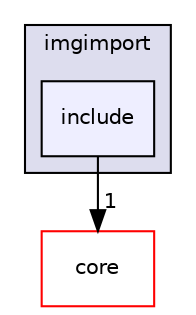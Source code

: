 digraph "modules/imgimport/include" {
  compound=true
  node [ fontsize="10", fontname="Helvetica"];
  edge [ labelfontsize="10", labelfontname="Helvetica"];
  subgraph clusterdir_6dc6743bb3429046f94608191a48a1bd {
    graph [ bgcolor="#ddddee", pencolor="black", label="imgimport" fontname="Helvetica", fontsize="10", URL="dir_6dc6743bb3429046f94608191a48a1bd.html"]
  dir_49f39189b28650d49d403a75abf38335 [shape=box, label="include", style="filled", fillcolor="#eeeeff", pencolor="black", URL="dir_49f39189b28650d49d403a75abf38335.html"];
  }
  dir_af9662fc3bbb718d08ee7fbee3548177 [shape=box label="core" fillcolor="white" style="filled" color="red" URL="dir_af9662fc3bbb718d08ee7fbee3548177.html"];
  dir_49f39189b28650d49d403a75abf38335->dir_af9662fc3bbb718d08ee7fbee3548177 [headlabel="1", labeldistance=1.5 headhref="dir_000015_000005.html"];
}
